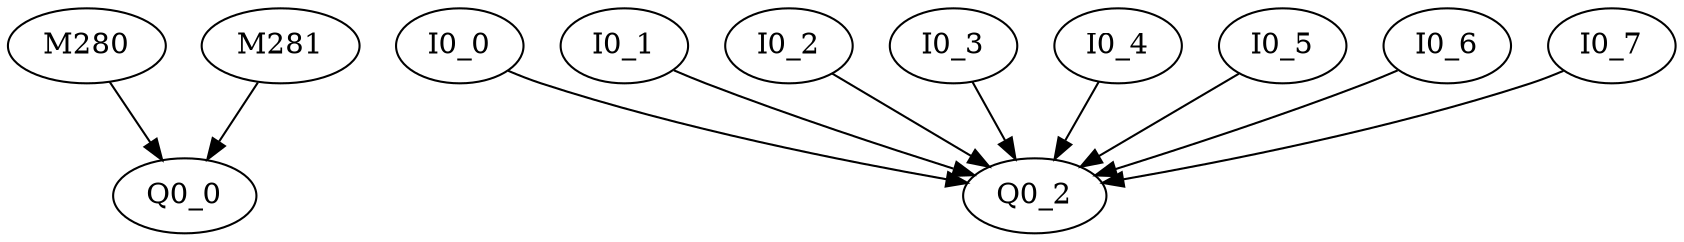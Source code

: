 digraph StateDiagram {
  "M280" -> "Q0_0";
  "M281" -> "Q0_0";
  "I0_0" -> "Q0_2";
  "I0_1" -> "Q0_2";
  "I0_2" -> "Q0_2";
  "I0_3" -> "Q0_2";
  "I0_4" -> "Q0_2";
  "I0_5" -> "Q0_2";
  "I0_6" -> "Q0_2";
  "I0_7" -> "Q0_2";
}
